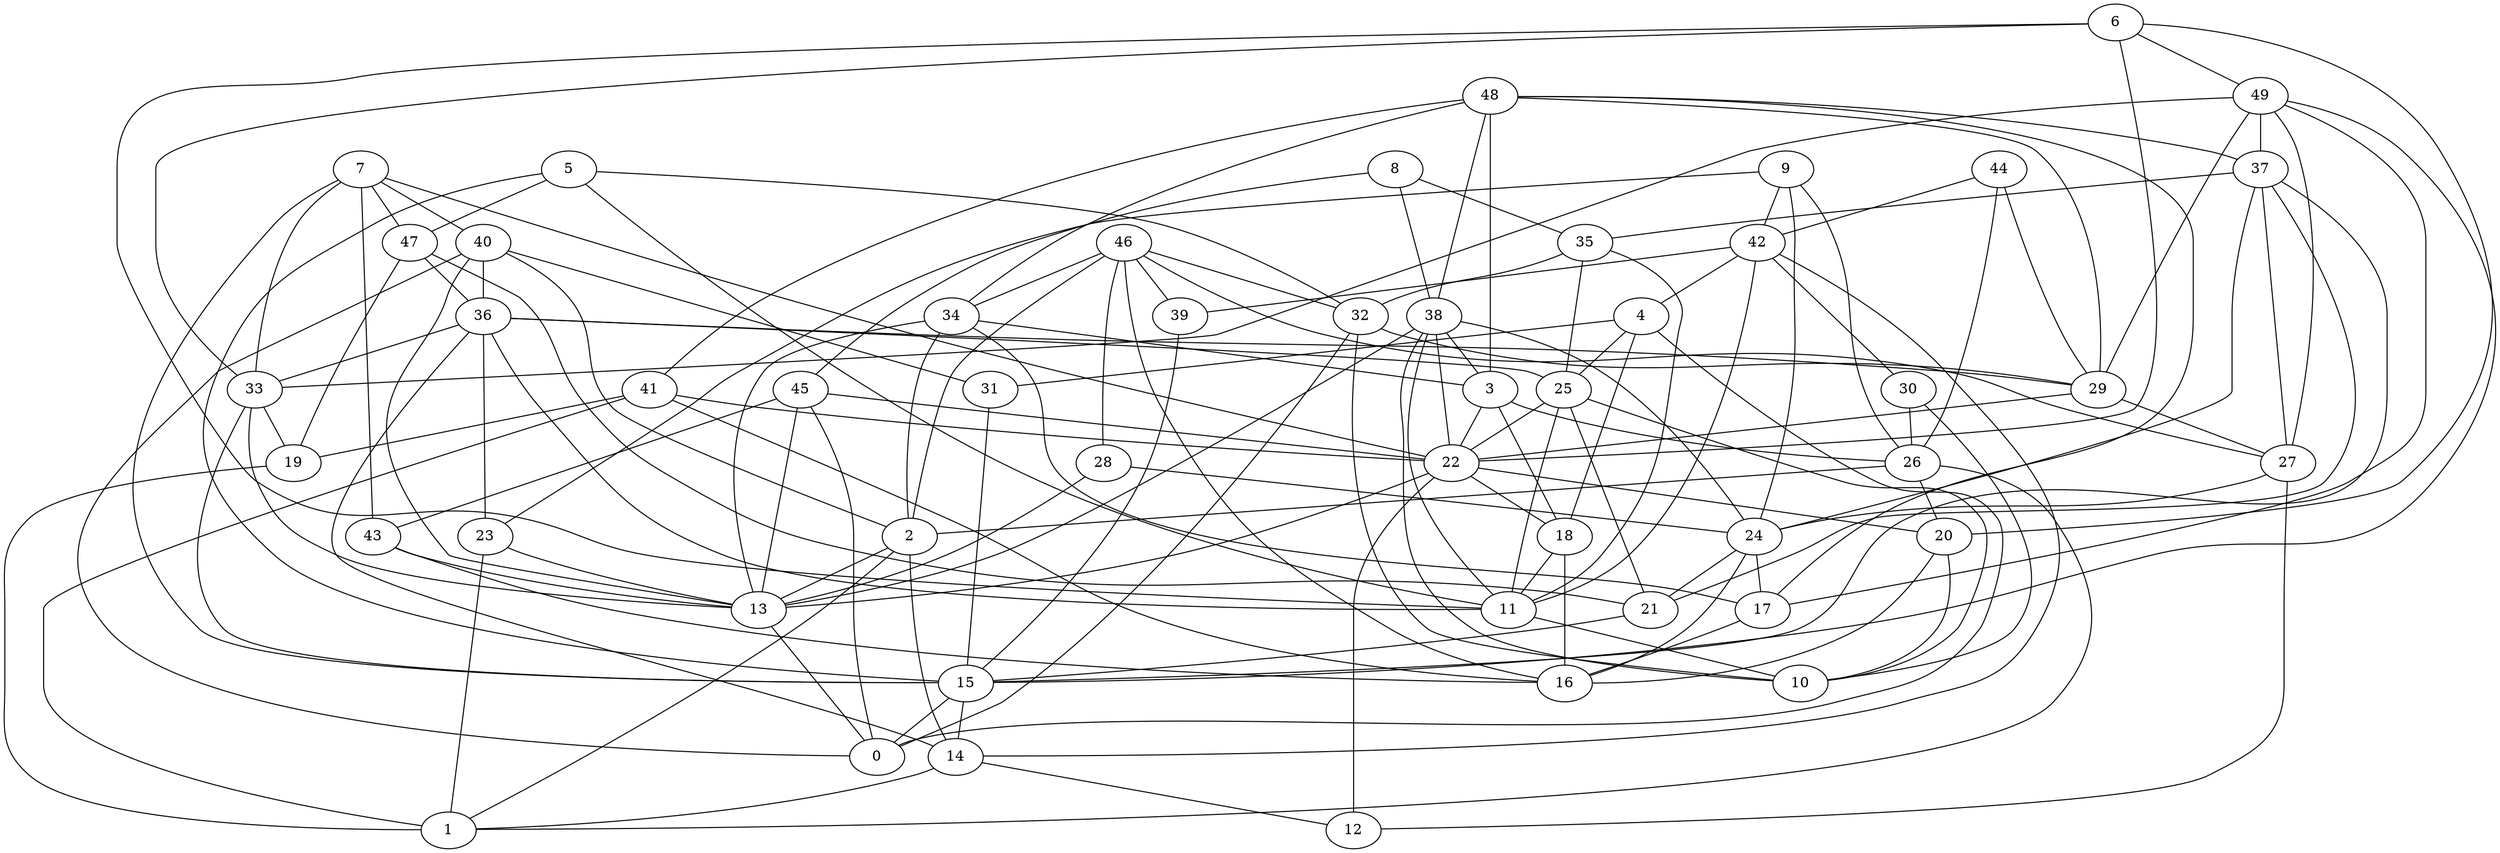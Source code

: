 digraph GG_graph {

subgraph G_graph {
edge [color = black]
"31" -> "15" [dir = none]
"4" -> "18" [dir = none]
"4" -> "25" [dir = none]
"4" -> "0" [dir = none]
"4" -> "31" [dir = none]
"9" -> "42" [dir = none]
"9" -> "24" [dir = none]
"9" -> "23" [dir = none]
"9" -> "26" [dir = none]
"43" -> "16" [dir = none]
"43" -> "13" [dir = none]
"18" -> "11" [dir = none]
"18" -> "16" [dir = none]
"28" -> "13" [dir = none]
"28" -> "24" [dir = none]
"41" -> "1" [dir = none]
"41" -> "19" [dir = none]
"41" -> "22" [dir = none]
"41" -> "16" [dir = none]
"20" -> "16" [dir = none]
"20" -> "10" [dir = none]
"44" -> "29" [dir = none]
"44" -> "26" [dir = none]
"44" -> "42" [dir = none]
"37" -> "27" [dir = none]
"37" -> "15" [dir = none]
"37" -> "35" [dir = none]
"37" -> "24" [dir = none]
"37" -> "21" [dir = none]
"29" -> "22" [dir = none]
"29" -> "27" [dir = none]
"15" -> "14" [dir = none]
"15" -> "0" [dir = none]
"13" -> "0" [dir = none]
"49" -> "33" [dir = none]
"49" -> "37" [dir = none]
"49" -> "17" [dir = none]
"49" -> "27" [dir = none]
"49" -> "15" [dir = none]
"49" -> "29" [dir = none]
"42" -> "4" [dir = none]
"42" -> "30" [dir = none]
"42" -> "39" [dir = none]
"42" -> "14" [dir = none]
"42" -> "11" [dir = none]
"39" -> "15" [dir = none]
"11" -> "10" [dir = none]
"48" -> "41" [dir = none]
"48" -> "29" [dir = none]
"48" -> "3" [dir = none]
"48" -> "34" [dir = none]
"48" -> "37" [dir = none]
"48" -> "17" [dir = none]
"48" -> "38" [dir = none]
"19" -> "1" [dir = none]
"5" -> "47" [dir = none]
"5" -> "15" [dir = none]
"5" -> "11" [dir = none]
"5" -> "32" [dir = none]
"27" -> "12" [dir = none]
"27" -> "24" [dir = none]
"35" -> "32" [dir = none]
"35" -> "25" [dir = none]
"35" -> "11" [dir = none]
"47" -> "21" [dir = none]
"47" -> "36" [dir = none]
"47" -> "19" [dir = none]
"38" -> "22" [dir = none]
"38" -> "10" [dir = none]
"38" -> "11" [dir = none]
"38" -> "24" [dir = none]
"38" -> "13" [dir = none]
"38" -> "3" [dir = none]
"8" -> "35" [dir = none]
"8" -> "45" [dir = none]
"8" -> "38" [dir = none]
"46" -> "2" [dir = none]
"46" -> "32" [dir = none]
"46" -> "34" [dir = none]
"46" -> "39" [dir = none]
"46" -> "16" [dir = none]
"46" -> "27" [dir = none]
"46" -> "28" [dir = none]
"7" -> "15" [dir = none]
"7" -> "47" [dir = none]
"7" -> "43" [dir = none]
"7" -> "40" [dir = none]
"7" -> "22" [dir = none]
"7" -> "33" [dir = none]
"33" -> "15" [dir = none]
"33" -> "19" [dir = none]
"33" -> "13" [dir = none]
"30" -> "26" [dir = none]
"30" -> "10" [dir = none]
"6" -> "33" [dir = none]
"6" -> "20" [dir = none]
"6" -> "11" [dir = none]
"6" -> "22" [dir = none]
"6" -> "49" [dir = none]
"45" -> "13" [dir = none]
"45" -> "22" [dir = none]
"45" -> "0" [dir = none]
"45" -> "43" [dir = none]
"3" -> "18" [dir = none]
"3" -> "26" [dir = none]
"3" -> "22" [dir = none]
"24" -> "21" [dir = none]
"24" -> "16" [dir = none]
"24" -> "17" [dir = none]
"23" -> "13" [dir = none]
"23" -> "1" [dir = none]
"21" -> "15" [dir = none]
"17" -> "16" [dir = none]
"40" -> "0" [dir = none]
"40" -> "31" [dir = none]
"40" -> "36" [dir = none]
"40" -> "13" [dir = none]
"40" -> "2" [dir = none]
"22" -> "12" [dir = none]
"22" -> "13" [dir = none]
"22" -> "18" [dir = none]
"22" -> "20" [dir = none]
"36" -> "33" [dir = none]
"36" -> "14" [dir = none]
"36" -> "25" [dir = none]
"36" -> "11" [dir = none]
"36" -> "23" [dir = none]
"36" -> "29" [dir = none]
"14" -> "12" [dir = none]
"14" -> "1" [dir = none]
"34" -> "13" [dir = none]
"34" -> "3" [dir = none]
"34" -> "2" [dir = none]
"34" -> "17" [dir = none]
"25" -> "10" [dir = none]
"25" -> "22" [dir = none]
"25" -> "11" [dir = none]
"25" -> "21" [dir = none]
"2" -> "13" [dir = none]
"2" -> "14" [dir = none]
"2" -> "1" [dir = none]
"32" -> "10" [dir = none]
"32" -> "29" [dir = none]
"32" -> "0" [dir = none]
"26" -> "2" [dir = none]
"26" -> "1" [dir = none]
"26" -> "20" [dir = none]
}

}
